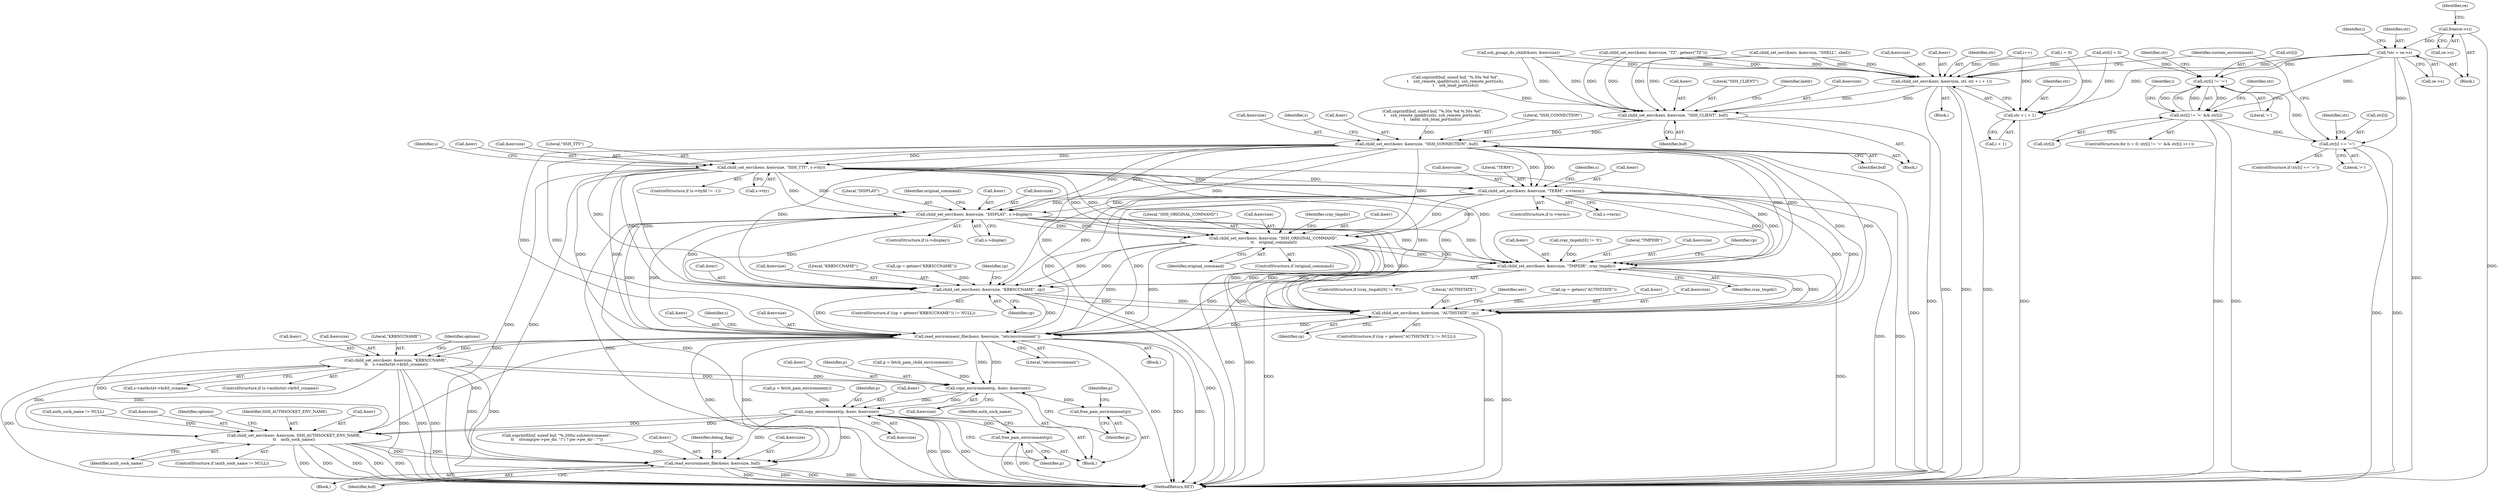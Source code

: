 digraph "0_mindrot_85bdcd7c92fe7ff133bbc4e10a65c91810f88755@API" {
"1000364" [label="(Call,free(ce->s))"];
"1000316" [label="(Call,*str = ce->s)"];
"1000326" [label="(Call,str[i] != '=')"];
"1000325" [label="(Call,str[i] != '=' && str[i])"];
"1000337" [label="(Call,str[i] == '=')"];
"1000348" [label="(Call,child_set_env(&env, &envsize, str, str + i + 1))"];
"1000381" [label="(Call,child_set_env(&env, &envsize, \"SSH_CLIENT\", buf))"];
"1000406" [label="(Call,child_set_env(&env, &envsize, \"SSH_CONNECTION\", buf))"];
"1000420" [label="(Call,child_set_env(&env, &envsize, \"SSH_TTY\", s->tty))"];
"1000433" [label="(Call,child_set_env(&env, &envsize, \"TERM\", s->term))"];
"1000446" [label="(Call,child_set_env(&env, &envsize, \"DISPLAY\", s->display))"];
"1000457" [label="(Call,child_set_env(&env, &envsize, \"SSH_ORIGINAL_COMMAND\",\n\t\t    original_command))"];
"1000470" [label="(Call,child_set_env(&env, &envsize, \"TMPDIR\", cray_tmpdir))"];
"1000486" [label="(Call,child_set_env(&env, &envsize, \"KRB5CCNAME\", cp))"];
"1000502" [label="(Call,child_set_env(&env, &envsize, \"AUTHSTATE\", cp))"];
"1000509" [label="(Call,read_environment_file(&env, &envsize, \"/etc/environment\"))"];
"1000521" [label="(Call,child_set_env(&env, &envsize, \"KRB5CCNAME\",\n\t\t    s->authctxt->krb5_ccname))"];
"1000546" [label="(Call,copy_environment(p, &env, &envsize))"];
"1000552" [label="(Call,free_pam_environment(p))"];
"1000557" [label="(Call,copy_environment(p, &env, &envsize))"];
"1000563" [label="(Call,free_pam_environment(p))"];
"1000569" [label="(Call,child_set_env(&env, &envsize, SSH_AUTHSOCKET_ENV_NAME,\n\t\t    auth_sock_name))"];
"1000601" [label="(Call,read_environment_file(&env, &envsize, buf))"];
"1000354" [label="(Call,str + i + 1)"];
"1000449" [label="(Call,&envsize)"];
"1000508" [label="(Identifier,cp)"];
"1000491" [label="(Literal,\"KRB5CCNAME\")"];
"1000416" [label="(Identifier,s)"];
"1000507" [label="(Literal,\"AUTHSTATE\")"];
"1000407" [label="(Call,&env)"];
"1000413" [label="(ControlStructure,if (s->ttyfd != -1))"];
"1000552" [label="(Call,free_pam_environment(p))"];
"1000431" [label="(Identifier,s)"];
"1000458" [label="(Call,&env)"];
"1000527" [label="(Call,s->authctxt->krb5_ccname)"];
"1000585" [label="(Block,)"];
"1000514" [label="(Literal,\"/etc/environment\")"];
"1000382" [label="(Call,&env)"];
"1000473" [label="(Call,&envsize)"];
"1000370" [label="(Call,snprintf(buf, sizeof buf, \"%.50s %d %d\",\n\t    ssh_remote_ipaddr(ssh), ssh_remote_port(ssh),\n\t    ssh_local_port(ssh)))"];
"1000511" [label="(Identifier,env)"];
"1000567" [label="(Identifier,auth_sock_name)"];
"1000421" [label="(Call,&env)"];
"1000392" [label="(Call,snprintf(buf, sizeof buf, \"%.50s %d %.50s %d\",\n\t    ssh_remote_ipaddr(ssh), ssh_remote_port(ssh),\n\t    laddr, ssh_local_port(ssh)))"];
"1000481" [label="(Call,cp = getenv(\"KRB5CCNAME\"))"];
"1000336" [label="(ControlStructure,if (str[i] == '='))"];
"1000387" [label="(Identifier,buf)"];
"1000294" [label="(Call,child_set_env(&env, &envsize, \"TZ\", getenv(\"TZ\")))"];
"1000495" [label="(ControlStructure,if ((cp = getenv(\"AUTHSTATE\")) != NULL))"];
"1000343" [label="(Call,str[i] = 0)"];
"1000351" [label="(Call,&envsize)"];
"1000482" [label="(Identifier,cp)"];
"1000462" [label="(Literal,\"SSH_ORIGINAL_COMMAND\")"];
"1000498" [label="(Identifier,cp)"];
"1000604" [label="(Call,&envsize)"];
"1000325" [label="(Call,str[i] != '=' && str[i])"];
"1000326" [label="(Call,str[i] != '=')"];
"1000331" [label="(Call,str[i])"];
"1000543" [label="(Call,p = fetch_pam_child_environment())"];
"1000442" [label="(ControlStructure,if (s->display))"];
"1000412" [label="(Identifier,buf)"];
"1000444" [label="(Identifier,s)"];
"1000570" [label="(Call,&env)"];
"1000548" [label="(Call,&env)"];
"1000586" [label="(Call,snprintf(buf, sizeof buf, \"%.200s/.ssh/environment\",\n\t\t    strcmp(pw->pw_dir, \"/\") ? pw->pw_dir : \"\"))"];
"1000334" [label="(Call,i++)"];
"1000364" [label="(Call,free(ce->s))"];
"1000360" [label="(Identifier,custom_environment)"];
"1000522" [label="(Call,&env)"];
"1000420" [label="(Call,child_set_env(&env, &envsize, \"SSH_TTY\", s->tty))"];
"1000559" [label="(Call,&env)"];
"1000345" [label="(Identifier,str)"];
"1000521" [label="(Call,child_set_env(&env, &envsize, \"KRB5CCNAME\",\n\t\t    s->authctxt->krb5_ccname))"];
"1000524" [label="(Call,&envsize)"];
"1000566" [label="(Call,auth_sock_name != NULL)"];
"1000471" [label="(Call,&env)"];
"1000555" [label="(Identifier,p)"];
"1000465" [label="(Call,cray_tmpdir[0] != '\0')"];
"1000323" [label="(Identifier,i)"];
"1000463" [label="(Identifier,original_command)"];
"1000317" [label="(Identifier,str)"];
"1000165" [label="(Call,ssh_gssapi_do_child(&env, &envsize))"];
"1000575" [label="(Identifier,auth_sock_name)"];
"1000572" [label="(Call,&envsize)"];
"1000284" [label="(Call,child_set_env(&env, &envsize, \"SHELL\", shell))"];
"1000434" [label="(Call,&env)"];
"1000553" [label="(Identifier,p)"];
"1000337" [label="(Call,str[i] == '=')"];
"1000332" [label="(Identifier,str)"];
"1000423" [label="(Call,&envsize)"];
"1000550" [label="(Call,&envsize)"];
"1000446" [label="(Call,child_set_env(&env, &envsize, \"DISPLAY\", s->display))"];
"1000546" [label="(Call,copy_environment(p, &env, &envsize))"];
"1000452" [label="(Call,s->display)"];
"1000381" [label="(Call,child_set_env(&env, &envsize, \"SSH_CLIENT\", buf))"];
"1000502" [label="(Call,child_set_env(&env, &envsize, \"AUTHSTATE\", cp))"];
"1000557" [label="(Call,copy_environment(p, &env, &envsize))"];
"1000579" [label="(Identifier,options)"];
"1000460" [label="(Call,&envsize)"];
"1000386" [label="(Literal,\"SSH_CLIENT\")"];
"1000389" [label="(Identifier,laddr)"];
"1000547" [label="(Identifier,p)"];
"1000365" [label="(Call,ce->s)"];
"1000425" [label="(Literal,\"SSH_TTY\")"];
"1000475" [label="(Literal,\"TMPDIR\")"];
"1000406" [label="(Call,child_set_env(&env, &envsize, \"SSH_CONNECTION\", buf))"];
"1000574" [label="(Identifier,SSH_AUTHSOCKET_ENV_NAME)"];
"1000541" [label="(Block,)"];
"1000384" [label="(Call,&envsize)"];
"1000479" [label="(ControlStructure,if ((cp = getenv(\"KRB5CCNAME\")) != NULL))"];
"1000342" [label="(Block,)"];
"1000426" [label="(Call,s->tty)"];
"1000492" [label="(Identifier,cp)"];
"1000518" [label="(Identifier,s)"];
"1000476" [label="(Identifier,cray_tmpdir)"];
"1000526" [label="(Literal,\"KRB5CCNAME\")"];
"1000497" [label="(Call,cp = getenv(\"AUTHSTATE\"))"];
"1000554" [label="(Call,p = fetch_pam_environment())"];
"1000411" [label="(Literal,\"SSH_CONNECTION\")"];
"1000509" [label="(Call,read_environment_file(&env, &envsize, \"/etc/environment\"))"];
"1000564" [label="(Identifier,p)"];
"1000436" [label="(Call,&envsize)"];
"1000433" [label="(Call,child_set_env(&env, &envsize, \"TERM\", s->term))"];
"1000602" [label="(Call,&env)"];
"1000438" [label="(Literal,\"TERM\")"];
"1000349" [label="(Call,&env)"];
"1000335" [label="(Identifier,i)"];
"1000339" [label="(Identifier,str)"];
"1000451" [label="(Literal,\"DISPLAY\")"];
"1000467" [label="(Identifier,cray_tmpdir)"];
"1000330" [label="(Literal,'=')"];
"1000456" [label="(Identifier,original_command)"];
"1000327" [label="(Call,str[i])"];
"1000457" [label="(Call,child_set_env(&env, &envsize, \"SSH_ORIGINAL_COMMAND\",\n\t\t    original_command))"];
"1000338" [label="(Call,str[i])"];
"1000341" [label="(Literal,'=')"];
"1000356" [label="(Call,i + 1)"];
"1000322" [label="(Call,i = 0)"];
"1000565" [label="(ControlStructure,if (auth_sock_name != NULL))"];
"1000321" [label="(ControlStructure,for (i = 0; str[i] != '=' && str[i]; i++))"];
"1000601" [label="(Call,read_environment_file(&env, &envsize, buf))"];
"1000515" [label="(ControlStructure,if (s->authctxt->krb5_ccname))"];
"1000630" [label="(MethodReturn,RET)"];
"1000118" [label="(Block,)"];
"1000512" [label="(Call,&envsize)"];
"1000409" [label="(Call,&envsize)"];
"1000353" [label="(Identifier,str)"];
"1000318" [label="(Call,ce->s)"];
"1000503" [label="(Call,&env)"];
"1000493" [label="(Block,)"];
"1000558" [label="(Identifier,p)"];
"1000486" [label="(Call,child_set_env(&env, &envsize, \"KRB5CCNAME\", cp))"];
"1000487" [label="(Call,&env)"];
"1000606" [label="(Identifier,buf)"];
"1000569" [label="(Call,child_set_env(&env, &envsize, SSH_AUTHSOCKET_ENV_NAME,\n\t\t    auth_sock_name))"];
"1000489" [label="(Call,&envsize)"];
"1000355" [label="(Identifier,str)"];
"1000447" [label="(Call,&env)"];
"1000608" [label="(Identifier,debug_flag)"];
"1000369" [label="(Identifier,ce)"];
"1000535" [label="(Identifier,options)"];
"1000310" [label="(Block,)"];
"1000510" [label="(Call,&env)"];
"1000464" [label="(ControlStructure,if (cray_tmpdir[0] != '\0'))"];
"1000470" [label="(Call,child_set_env(&env, &envsize, \"TMPDIR\", cray_tmpdir))"];
"1000561" [label="(Call,&envsize)"];
"1000455" [label="(ControlStructure,if (original_command))"];
"1000429" [label="(ControlStructure,if (s->term))"];
"1000563" [label="(Call,free_pam_environment(p))"];
"1000505" [label="(Call,&envsize)"];
"1000348" [label="(Call,child_set_env(&env, &envsize, str, str + i + 1))"];
"1000354" [label="(Call,str + i + 1)"];
"1000316" [label="(Call,*str = ce->s)"];
"1000439" [label="(Call,s->term)"];
"1000364" -> "1000310"  [label="AST: "];
"1000364" -> "1000365"  [label="CFG: "];
"1000365" -> "1000364"  [label="AST: "];
"1000369" -> "1000364"  [label="CFG: "];
"1000364" -> "1000630"  [label="DDG: "];
"1000364" -> "1000316"  [label="DDG: "];
"1000316" -> "1000310"  [label="AST: "];
"1000316" -> "1000318"  [label="CFG: "];
"1000317" -> "1000316"  [label="AST: "];
"1000318" -> "1000316"  [label="AST: "];
"1000323" -> "1000316"  [label="CFG: "];
"1000316" -> "1000630"  [label="DDG: "];
"1000316" -> "1000326"  [label="DDG: "];
"1000316" -> "1000325"  [label="DDG: "];
"1000316" -> "1000337"  [label="DDG: "];
"1000316" -> "1000348"  [label="DDG: "];
"1000316" -> "1000354"  [label="DDG: "];
"1000326" -> "1000325"  [label="AST: "];
"1000326" -> "1000330"  [label="CFG: "];
"1000327" -> "1000326"  [label="AST: "];
"1000330" -> "1000326"  [label="AST: "];
"1000332" -> "1000326"  [label="CFG: "];
"1000325" -> "1000326"  [label="CFG: "];
"1000326" -> "1000325"  [label="DDG: "];
"1000326" -> "1000325"  [label="DDG: "];
"1000325" -> "1000326"  [label="DDG: "];
"1000343" -> "1000326"  [label="DDG: "];
"1000337" -> "1000326"  [label="DDG: "];
"1000325" -> "1000321"  [label="AST: "];
"1000325" -> "1000331"  [label="CFG: "];
"1000331" -> "1000325"  [label="AST: "];
"1000335" -> "1000325"  [label="CFG: "];
"1000339" -> "1000325"  [label="CFG: "];
"1000325" -> "1000630"  [label="DDG: "];
"1000325" -> "1000630"  [label="DDG: "];
"1000325" -> "1000337"  [label="DDG: "];
"1000337" -> "1000336"  [label="AST: "];
"1000337" -> "1000341"  [label="CFG: "];
"1000338" -> "1000337"  [label="AST: "];
"1000341" -> "1000337"  [label="AST: "];
"1000345" -> "1000337"  [label="CFG: "];
"1000360" -> "1000337"  [label="CFG: "];
"1000337" -> "1000630"  [label="DDG: "];
"1000337" -> "1000630"  [label="DDG: "];
"1000348" -> "1000342"  [label="AST: "];
"1000348" -> "1000354"  [label="CFG: "];
"1000349" -> "1000348"  [label="AST: "];
"1000351" -> "1000348"  [label="AST: "];
"1000353" -> "1000348"  [label="AST: "];
"1000354" -> "1000348"  [label="AST: "];
"1000360" -> "1000348"  [label="CFG: "];
"1000348" -> "1000630"  [label="DDG: "];
"1000348" -> "1000630"  [label="DDG: "];
"1000348" -> "1000630"  [label="DDG: "];
"1000284" -> "1000348"  [label="DDG: "];
"1000284" -> "1000348"  [label="DDG: "];
"1000165" -> "1000348"  [label="DDG: "];
"1000165" -> "1000348"  [label="DDG: "];
"1000294" -> "1000348"  [label="DDG: "];
"1000294" -> "1000348"  [label="DDG: "];
"1000343" -> "1000348"  [label="DDG: "];
"1000322" -> "1000348"  [label="DDG: "];
"1000334" -> "1000348"  [label="DDG: "];
"1000348" -> "1000381"  [label="DDG: "];
"1000348" -> "1000381"  [label="DDG: "];
"1000381" -> "1000118"  [label="AST: "];
"1000381" -> "1000387"  [label="CFG: "];
"1000382" -> "1000381"  [label="AST: "];
"1000384" -> "1000381"  [label="AST: "];
"1000386" -> "1000381"  [label="AST: "];
"1000387" -> "1000381"  [label="AST: "];
"1000389" -> "1000381"  [label="CFG: "];
"1000381" -> "1000630"  [label="DDG: "];
"1000284" -> "1000381"  [label="DDG: "];
"1000284" -> "1000381"  [label="DDG: "];
"1000165" -> "1000381"  [label="DDG: "];
"1000165" -> "1000381"  [label="DDG: "];
"1000294" -> "1000381"  [label="DDG: "];
"1000294" -> "1000381"  [label="DDG: "];
"1000370" -> "1000381"  [label="DDG: "];
"1000381" -> "1000406"  [label="DDG: "];
"1000381" -> "1000406"  [label="DDG: "];
"1000406" -> "1000118"  [label="AST: "];
"1000406" -> "1000412"  [label="CFG: "];
"1000407" -> "1000406"  [label="AST: "];
"1000409" -> "1000406"  [label="AST: "];
"1000411" -> "1000406"  [label="AST: "];
"1000412" -> "1000406"  [label="AST: "];
"1000416" -> "1000406"  [label="CFG: "];
"1000406" -> "1000630"  [label="DDG: "];
"1000406" -> "1000630"  [label="DDG: "];
"1000392" -> "1000406"  [label="DDG: "];
"1000406" -> "1000420"  [label="DDG: "];
"1000406" -> "1000420"  [label="DDG: "];
"1000406" -> "1000433"  [label="DDG: "];
"1000406" -> "1000433"  [label="DDG: "];
"1000406" -> "1000446"  [label="DDG: "];
"1000406" -> "1000446"  [label="DDG: "];
"1000406" -> "1000457"  [label="DDG: "];
"1000406" -> "1000457"  [label="DDG: "];
"1000406" -> "1000470"  [label="DDG: "];
"1000406" -> "1000470"  [label="DDG: "];
"1000406" -> "1000486"  [label="DDG: "];
"1000406" -> "1000486"  [label="DDG: "];
"1000406" -> "1000502"  [label="DDG: "];
"1000406" -> "1000502"  [label="DDG: "];
"1000406" -> "1000509"  [label="DDG: "];
"1000406" -> "1000509"  [label="DDG: "];
"1000420" -> "1000413"  [label="AST: "];
"1000420" -> "1000426"  [label="CFG: "];
"1000421" -> "1000420"  [label="AST: "];
"1000423" -> "1000420"  [label="AST: "];
"1000425" -> "1000420"  [label="AST: "];
"1000426" -> "1000420"  [label="AST: "];
"1000431" -> "1000420"  [label="CFG: "];
"1000420" -> "1000630"  [label="DDG: "];
"1000420" -> "1000630"  [label="DDG: "];
"1000420" -> "1000433"  [label="DDG: "];
"1000420" -> "1000433"  [label="DDG: "];
"1000420" -> "1000446"  [label="DDG: "];
"1000420" -> "1000446"  [label="DDG: "];
"1000420" -> "1000457"  [label="DDG: "];
"1000420" -> "1000457"  [label="DDG: "];
"1000420" -> "1000470"  [label="DDG: "];
"1000420" -> "1000470"  [label="DDG: "];
"1000420" -> "1000486"  [label="DDG: "];
"1000420" -> "1000486"  [label="DDG: "];
"1000420" -> "1000502"  [label="DDG: "];
"1000420" -> "1000502"  [label="DDG: "];
"1000420" -> "1000509"  [label="DDG: "];
"1000420" -> "1000509"  [label="DDG: "];
"1000433" -> "1000429"  [label="AST: "];
"1000433" -> "1000439"  [label="CFG: "];
"1000434" -> "1000433"  [label="AST: "];
"1000436" -> "1000433"  [label="AST: "];
"1000438" -> "1000433"  [label="AST: "];
"1000439" -> "1000433"  [label="AST: "];
"1000444" -> "1000433"  [label="CFG: "];
"1000433" -> "1000630"  [label="DDG: "];
"1000433" -> "1000630"  [label="DDG: "];
"1000433" -> "1000446"  [label="DDG: "];
"1000433" -> "1000446"  [label="DDG: "];
"1000433" -> "1000457"  [label="DDG: "];
"1000433" -> "1000457"  [label="DDG: "];
"1000433" -> "1000470"  [label="DDG: "];
"1000433" -> "1000470"  [label="DDG: "];
"1000433" -> "1000486"  [label="DDG: "];
"1000433" -> "1000486"  [label="DDG: "];
"1000433" -> "1000502"  [label="DDG: "];
"1000433" -> "1000502"  [label="DDG: "];
"1000433" -> "1000509"  [label="DDG: "];
"1000433" -> "1000509"  [label="DDG: "];
"1000446" -> "1000442"  [label="AST: "];
"1000446" -> "1000452"  [label="CFG: "];
"1000447" -> "1000446"  [label="AST: "];
"1000449" -> "1000446"  [label="AST: "];
"1000451" -> "1000446"  [label="AST: "];
"1000452" -> "1000446"  [label="AST: "];
"1000456" -> "1000446"  [label="CFG: "];
"1000446" -> "1000630"  [label="DDG: "];
"1000446" -> "1000630"  [label="DDG: "];
"1000446" -> "1000457"  [label="DDG: "];
"1000446" -> "1000457"  [label="DDG: "];
"1000446" -> "1000470"  [label="DDG: "];
"1000446" -> "1000470"  [label="DDG: "];
"1000446" -> "1000486"  [label="DDG: "];
"1000446" -> "1000486"  [label="DDG: "];
"1000446" -> "1000502"  [label="DDG: "];
"1000446" -> "1000502"  [label="DDG: "];
"1000446" -> "1000509"  [label="DDG: "];
"1000446" -> "1000509"  [label="DDG: "];
"1000457" -> "1000455"  [label="AST: "];
"1000457" -> "1000463"  [label="CFG: "];
"1000458" -> "1000457"  [label="AST: "];
"1000460" -> "1000457"  [label="AST: "];
"1000462" -> "1000457"  [label="AST: "];
"1000463" -> "1000457"  [label="AST: "];
"1000467" -> "1000457"  [label="CFG: "];
"1000457" -> "1000630"  [label="DDG: "];
"1000457" -> "1000630"  [label="DDG: "];
"1000457" -> "1000470"  [label="DDG: "];
"1000457" -> "1000470"  [label="DDG: "];
"1000457" -> "1000486"  [label="DDG: "];
"1000457" -> "1000486"  [label="DDG: "];
"1000457" -> "1000502"  [label="DDG: "];
"1000457" -> "1000502"  [label="DDG: "];
"1000457" -> "1000509"  [label="DDG: "];
"1000457" -> "1000509"  [label="DDG: "];
"1000470" -> "1000464"  [label="AST: "];
"1000470" -> "1000476"  [label="CFG: "];
"1000471" -> "1000470"  [label="AST: "];
"1000473" -> "1000470"  [label="AST: "];
"1000475" -> "1000470"  [label="AST: "];
"1000476" -> "1000470"  [label="AST: "];
"1000482" -> "1000470"  [label="CFG: "];
"1000470" -> "1000630"  [label="DDG: "];
"1000470" -> "1000630"  [label="DDG: "];
"1000465" -> "1000470"  [label="DDG: "];
"1000470" -> "1000486"  [label="DDG: "];
"1000470" -> "1000486"  [label="DDG: "];
"1000470" -> "1000502"  [label="DDG: "];
"1000470" -> "1000502"  [label="DDG: "];
"1000470" -> "1000509"  [label="DDG: "];
"1000470" -> "1000509"  [label="DDG: "];
"1000486" -> "1000479"  [label="AST: "];
"1000486" -> "1000492"  [label="CFG: "];
"1000487" -> "1000486"  [label="AST: "];
"1000489" -> "1000486"  [label="AST: "];
"1000491" -> "1000486"  [label="AST: "];
"1000492" -> "1000486"  [label="AST: "];
"1000498" -> "1000486"  [label="CFG: "];
"1000486" -> "1000630"  [label="DDG: "];
"1000481" -> "1000486"  [label="DDG: "];
"1000486" -> "1000502"  [label="DDG: "];
"1000486" -> "1000502"  [label="DDG: "];
"1000486" -> "1000509"  [label="DDG: "];
"1000486" -> "1000509"  [label="DDG: "];
"1000502" -> "1000495"  [label="AST: "];
"1000502" -> "1000508"  [label="CFG: "];
"1000503" -> "1000502"  [label="AST: "];
"1000505" -> "1000502"  [label="AST: "];
"1000507" -> "1000502"  [label="AST: "];
"1000508" -> "1000502"  [label="AST: "];
"1000511" -> "1000502"  [label="CFG: "];
"1000502" -> "1000630"  [label="DDG: "];
"1000502" -> "1000630"  [label="DDG: "];
"1000497" -> "1000502"  [label="DDG: "];
"1000502" -> "1000509"  [label="DDG: "];
"1000502" -> "1000509"  [label="DDG: "];
"1000509" -> "1000493"  [label="AST: "];
"1000509" -> "1000514"  [label="CFG: "];
"1000510" -> "1000509"  [label="AST: "];
"1000512" -> "1000509"  [label="AST: "];
"1000514" -> "1000509"  [label="AST: "];
"1000518" -> "1000509"  [label="CFG: "];
"1000509" -> "1000630"  [label="DDG: "];
"1000509" -> "1000630"  [label="DDG: "];
"1000509" -> "1000630"  [label="DDG: "];
"1000509" -> "1000521"  [label="DDG: "];
"1000509" -> "1000521"  [label="DDG: "];
"1000509" -> "1000546"  [label="DDG: "];
"1000509" -> "1000546"  [label="DDG: "];
"1000509" -> "1000569"  [label="DDG: "];
"1000509" -> "1000569"  [label="DDG: "];
"1000509" -> "1000601"  [label="DDG: "];
"1000509" -> "1000601"  [label="DDG: "];
"1000521" -> "1000515"  [label="AST: "];
"1000521" -> "1000527"  [label="CFG: "];
"1000522" -> "1000521"  [label="AST: "];
"1000524" -> "1000521"  [label="AST: "];
"1000526" -> "1000521"  [label="AST: "];
"1000527" -> "1000521"  [label="AST: "];
"1000535" -> "1000521"  [label="CFG: "];
"1000521" -> "1000630"  [label="DDG: "];
"1000521" -> "1000630"  [label="DDG: "];
"1000521" -> "1000630"  [label="DDG: "];
"1000521" -> "1000630"  [label="DDG: "];
"1000521" -> "1000546"  [label="DDG: "];
"1000521" -> "1000546"  [label="DDG: "];
"1000521" -> "1000569"  [label="DDG: "];
"1000521" -> "1000569"  [label="DDG: "];
"1000521" -> "1000601"  [label="DDG: "];
"1000521" -> "1000601"  [label="DDG: "];
"1000546" -> "1000541"  [label="AST: "];
"1000546" -> "1000550"  [label="CFG: "];
"1000547" -> "1000546"  [label="AST: "];
"1000548" -> "1000546"  [label="AST: "];
"1000550" -> "1000546"  [label="AST: "];
"1000553" -> "1000546"  [label="CFG: "];
"1000543" -> "1000546"  [label="DDG: "];
"1000546" -> "1000552"  [label="DDG: "];
"1000546" -> "1000557"  [label="DDG: "];
"1000546" -> "1000557"  [label="DDG: "];
"1000552" -> "1000541"  [label="AST: "];
"1000552" -> "1000553"  [label="CFG: "];
"1000553" -> "1000552"  [label="AST: "];
"1000555" -> "1000552"  [label="CFG: "];
"1000557" -> "1000541"  [label="AST: "];
"1000557" -> "1000561"  [label="CFG: "];
"1000558" -> "1000557"  [label="AST: "];
"1000559" -> "1000557"  [label="AST: "];
"1000561" -> "1000557"  [label="AST: "];
"1000564" -> "1000557"  [label="CFG: "];
"1000557" -> "1000630"  [label="DDG: "];
"1000557" -> "1000630"  [label="DDG: "];
"1000557" -> "1000630"  [label="DDG: "];
"1000554" -> "1000557"  [label="DDG: "];
"1000557" -> "1000563"  [label="DDG: "];
"1000557" -> "1000569"  [label="DDG: "];
"1000557" -> "1000569"  [label="DDG: "];
"1000557" -> "1000601"  [label="DDG: "];
"1000557" -> "1000601"  [label="DDG: "];
"1000563" -> "1000541"  [label="AST: "];
"1000563" -> "1000564"  [label="CFG: "];
"1000564" -> "1000563"  [label="AST: "];
"1000567" -> "1000563"  [label="CFG: "];
"1000563" -> "1000630"  [label="DDG: "];
"1000563" -> "1000630"  [label="DDG: "];
"1000569" -> "1000565"  [label="AST: "];
"1000569" -> "1000575"  [label="CFG: "];
"1000570" -> "1000569"  [label="AST: "];
"1000572" -> "1000569"  [label="AST: "];
"1000574" -> "1000569"  [label="AST: "];
"1000575" -> "1000569"  [label="AST: "];
"1000579" -> "1000569"  [label="CFG: "];
"1000569" -> "1000630"  [label="DDG: "];
"1000569" -> "1000630"  [label="DDG: "];
"1000569" -> "1000630"  [label="DDG: "];
"1000569" -> "1000630"  [label="DDG: "];
"1000569" -> "1000630"  [label="DDG: "];
"1000566" -> "1000569"  [label="DDG: "];
"1000569" -> "1000601"  [label="DDG: "];
"1000569" -> "1000601"  [label="DDG: "];
"1000601" -> "1000585"  [label="AST: "];
"1000601" -> "1000606"  [label="CFG: "];
"1000602" -> "1000601"  [label="AST: "];
"1000604" -> "1000601"  [label="AST: "];
"1000606" -> "1000601"  [label="AST: "];
"1000608" -> "1000601"  [label="CFG: "];
"1000601" -> "1000630"  [label="DDG: "];
"1000601" -> "1000630"  [label="DDG: "];
"1000601" -> "1000630"  [label="DDG: "];
"1000601" -> "1000630"  [label="DDG: "];
"1000586" -> "1000601"  [label="DDG: "];
"1000354" -> "1000356"  [label="CFG: "];
"1000355" -> "1000354"  [label="AST: "];
"1000356" -> "1000354"  [label="AST: "];
"1000354" -> "1000630"  [label="DDG: "];
"1000343" -> "1000354"  [label="DDG: "];
"1000322" -> "1000354"  [label="DDG: "];
"1000334" -> "1000354"  [label="DDG: "];
}
